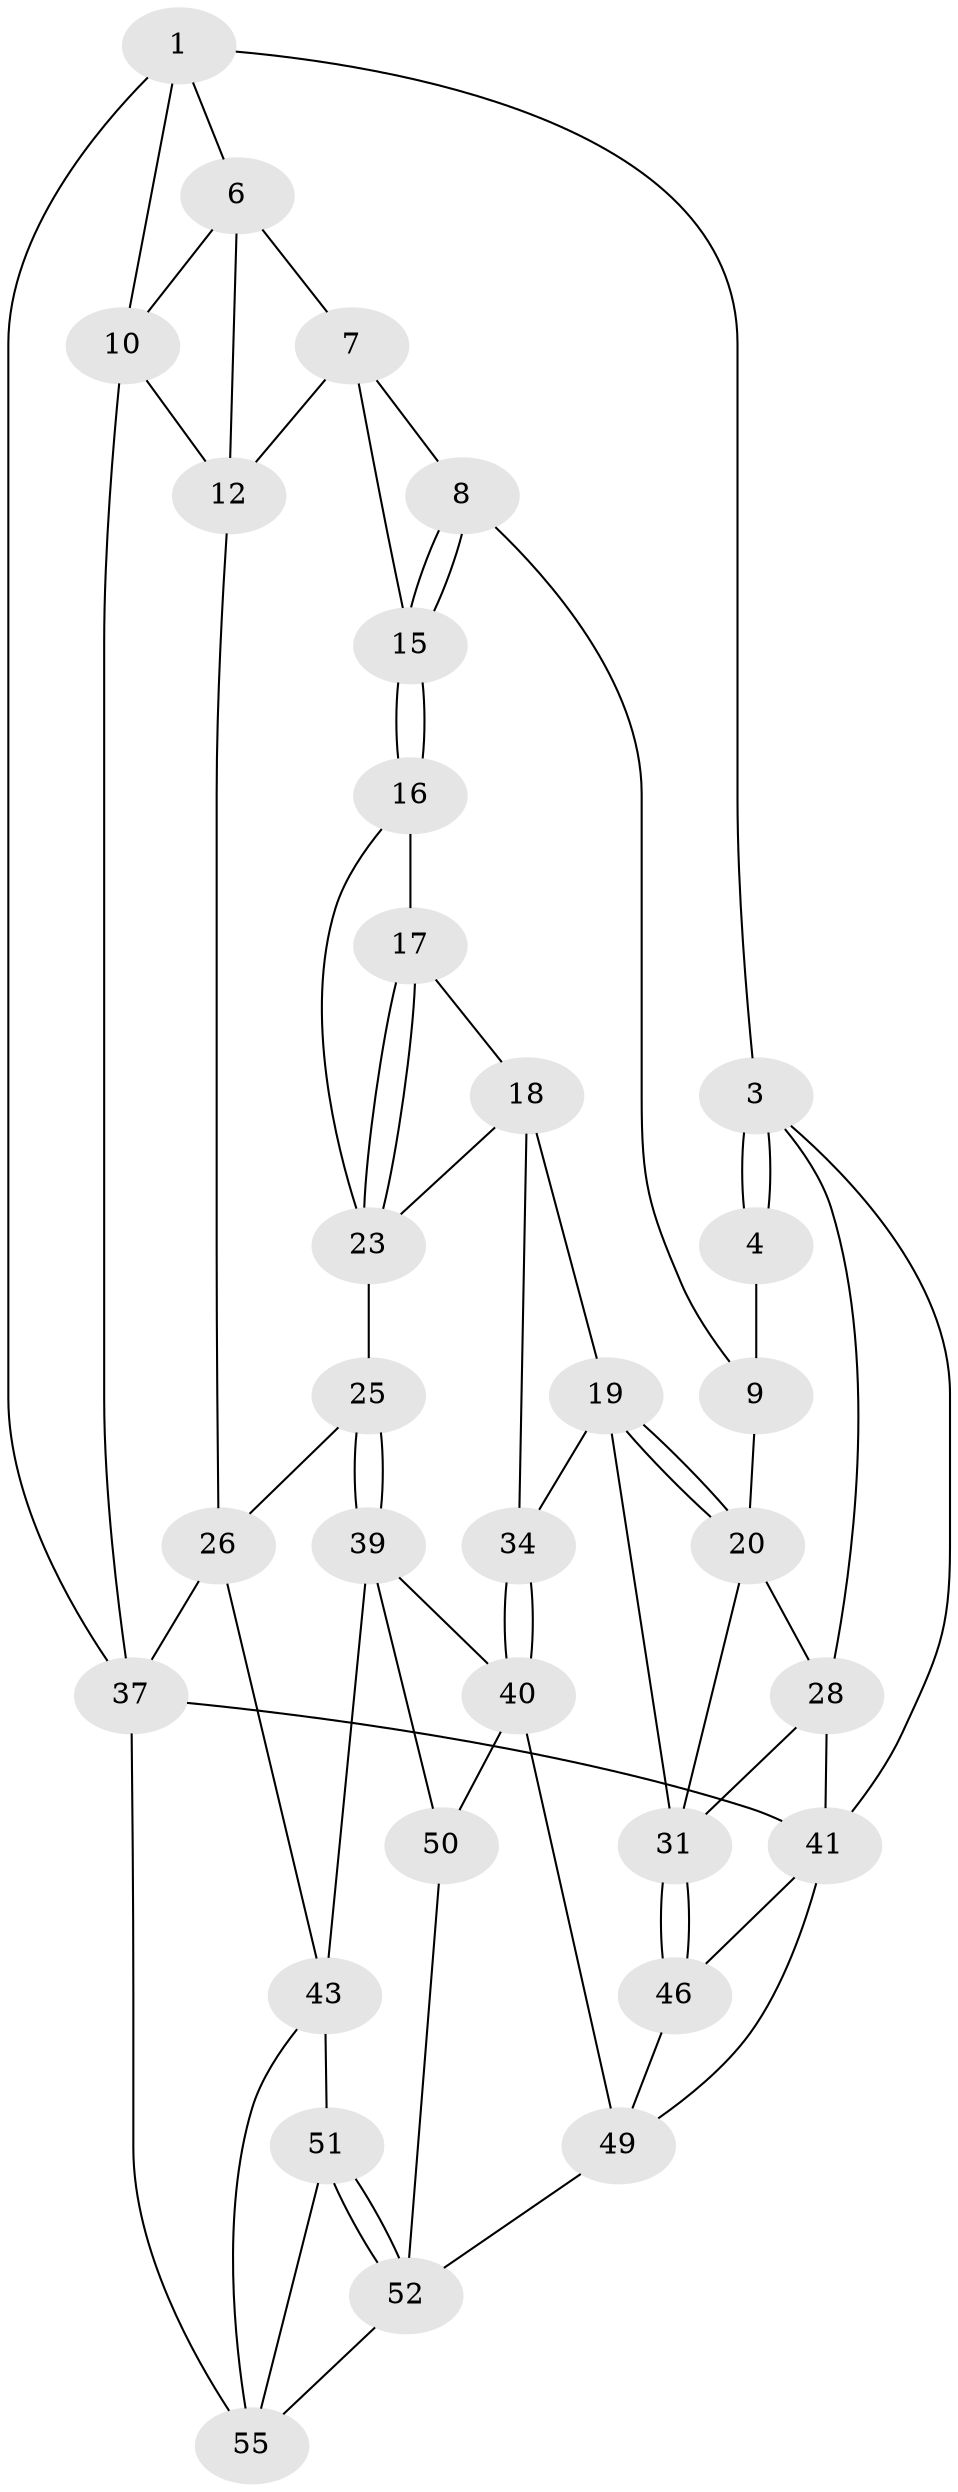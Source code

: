 // original degree distribution, {3: 0.03571428571428571, 5: 0.4642857142857143, 6: 0.23214285714285715, 4: 0.26785714285714285}
// Generated by graph-tools (version 1.1) at 2025/11/02/27/25 16:11:59]
// undirected, 32 vertices, 68 edges
graph export_dot {
graph [start="1"]
  node [color=gray90,style=filled];
  1 [pos="+0.7066933979395593+0",super="+2"];
  3 [pos="+0+0"];
  4 [pos="+0+0",super="+5"];
  6 [pos="+0.6976614065719314+0.003054792625576783",super="+11"];
  7 [pos="+0.6915160280791978+0.028187763829998675",super="+13"];
  8 [pos="+0.6207526114400341+0.10522118607986272"];
  9 [pos="+0.41383840037426933+0.014043943063891966",super="+14"];
  10 [pos="+1+0.06914377466367734",super="+35"];
  12 [pos="+0.9115280583048678+0.24359447428536934",super="+27"];
  15 [pos="+0.6190472808762433+0.12325922172125062",super="+21"];
  16 [pos="+0.582560105480702+0.17916046766925173",super="+22"];
  17 [pos="+0.555369643730241+0.21039495895574672"];
  18 [pos="+0.45805086844728204+0.26932955485024734",super="+33"];
  19 [pos="+0.41909984127383676+0.2639004030923109",super="+30"];
  20 [pos="+0.336832299567684+0.20511257387041745",super="+29"];
  23 [pos="+0.7047946490675681+0.3208734338514465",super="+24"];
  25 [pos="+0.773698606811106+0.3940809491082397"];
  26 [pos="+0.8045102238896471+0.38075629527332455",super="+42"];
  28 [pos="+0+0",super="+36"];
  31 [pos="+0.19822680059775344+0.5855657277175143",super="+32"];
  34 [pos="+0.5134827088873406+0.6056367401175516"];
  37 [pos="+1+1",super="+38"];
  39 [pos="+0.6463713595055248+0.658239768526522",super="+45"];
  40 [pos="+0.561229922825906+0.6403799300202772",super="+48"];
  41 [pos="+0+1",super="+47"];
  43 [pos="+0.8370218883272302+0.7524546677524067",super="+44"];
  46 [pos="+0.19442233897695374+0.7696668586657976"];
  49 [pos="+0.3577222511999796+0.8365158910303331",super="+54"];
  50 [pos="+0.5096861399487531+0.9260549936954571"];
  51 [pos="+0.6373065821249864+1"];
  52 [pos="+0.6012483590701849+1",super="+53"];
  55 [pos="+0.7843511868218125+0.9151605649641266",super="+56"];
  1 -- 6;
  1 -- 10;
  1 -- 3;
  1 -- 37;
  3 -- 4;
  3 -- 4;
  3 -- 28;
  3 -- 41;
  4 -- 9 [weight=2];
  6 -- 7;
  6 -- 10;
  6 -- 12;
  7 -- 8;
  7 -- 12;
  7 -- 15;
  8 -- 9;
  8 -- 15;
  8 -- 15;
  9 -- 20;
  10 -- 12;
  10 -- 37;
  12 -- 26;
  15 -- 16 [weight=2];
  15 -- 16;
  16 -- 17;
  16 -- 23;
  17 -- 18;
  17 -- 23;
  17 -- 23;
  18 -- 19;
  18 -- 34;
  18 -- 23;
  19 -- 20;
  19 -- 20;
  19 -- 34;
  19 -- 31;
  20 -- 28;
  20 -- 31;
  23 -- 25;
  25 -- 26;
  25 -- 39;
  25 -- 39;
  26 -- 43;
  26 -- 37;
  28 -- 41;
  28 -- 31;
  31 -- 46;
  31 -- 46;
  34 -- 40;
  34 -- 40;
  37 -- 41;
  37 -- 55;
  39 -- 40;
  39 -- 50;
  39 -- 43;
  40 -- 49;
  40 -- 50;
  41 -- 46;
  41 -- 49;
  43 -- 55;
  43 -- 51;
  46 -- 49;
  49 -- 52;
  50 -- 52;
  51 -- 52;
  51 -- 52;
  51 -- 55;
  52 -- 55;
}
